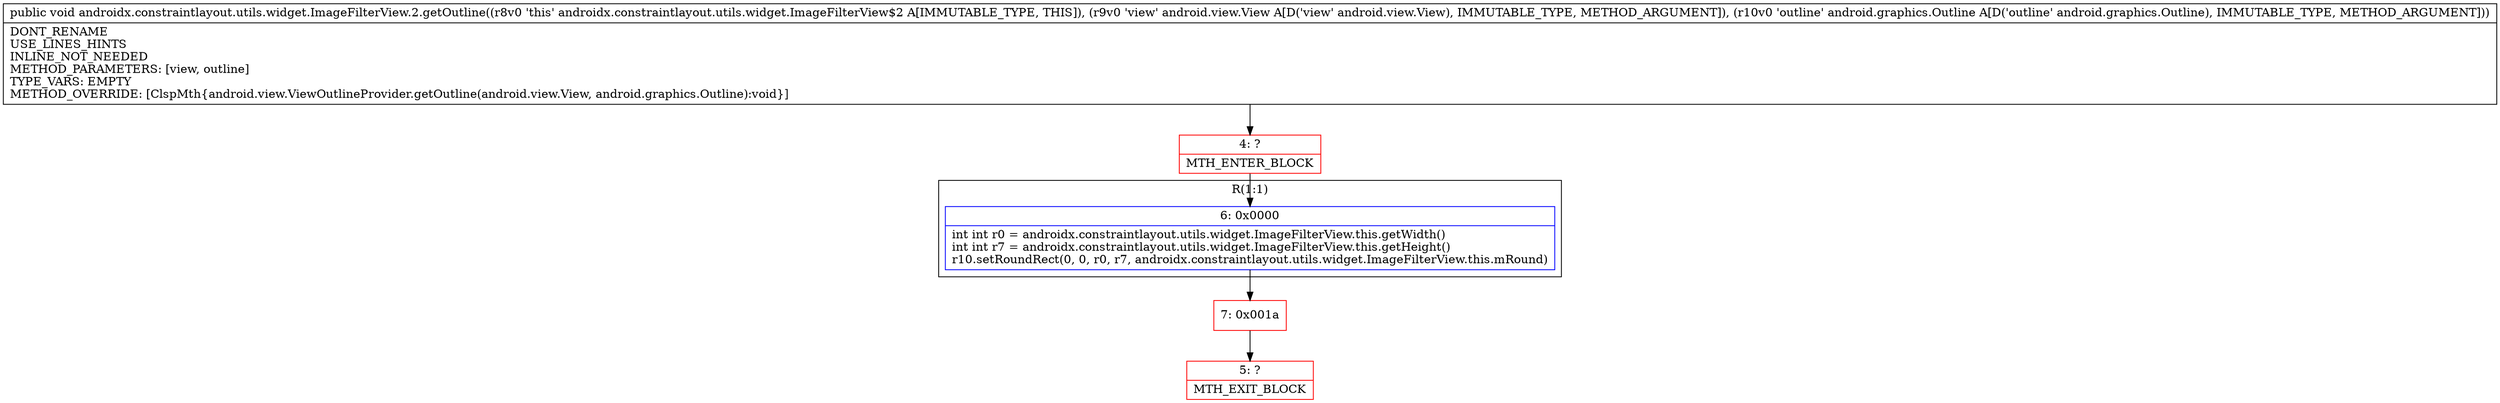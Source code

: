 digraph "CFG forandroidx.constraintlayout.utils.widget.ImageFilterView.2.getOutline(Landroid\/view\/View;Landroid\/graphics\/Outline;)V" {
subgraph cluster_Region_1328544784 {
label = "R(1:1)";
node [shape=record,color=blue];
Node_6 [shape=record,label="{6\:\ 0x0000|int int r0 = androidx.constraintlayout.utils.widget.ImageFilterView.this.getWidth()\lint int r7 = androidx.constraintlayout.utils.widget.ImageFilterView.this.getHeight()\lr10.setRoundRect(0, 0, r0, r7, androidx.constraintlayout.utils.widget.ImageFilterView.this.mRound)\l}"];
}
Node_4 [shape=record,color=red,label="{4\:\ ?|MTH_ENTER_BLOCK\l}"];
Node_7 [shape=record,color=red,label="{7\:\ 0x001a}"];
Node_5 [shape=record,color=red,label="{5\:\ ?|MTH_EXIT_BLOCK\l}"];
MethodNode[shape=record,label="{public void androidx.constraintlayout.utils.widget.ImageFilterView.2.getOutline((r8v0 'this' androidx.constraintlayout.utils.widget.ImageFilterView$2 A[IMMUTABLE_TYPE, THIS]), (r9v0 'view' android.view.View A[D('view' android.view.View), IMMUTABLE_TYPE, METHOD_ARGUMENT]), (r10v0 'outline' android.graphics.Outline A[D('outline' android.graphics.Outline), IMMUTABLE_TYPE, METHOD_ARGUMENT]))  | DONT_RENAME\lUSE_LINES_HINTS\lINLINE_NOT_NEEDED\lMETHOD_PARAMETERS: [view, outline]\lTYPE_VARS: EMPTY\lMETHOD_OVERRIDE: [ClspMth\{android.view.ViewOutlineProvider.getOutline(android.view.View, android.graphics.Outline):void\}]\l}"];
MethodNode -> Node_4;Node_6 -> Node_7;
Node_4 -> Node_6;
Node_7 -> Node_5;
}

